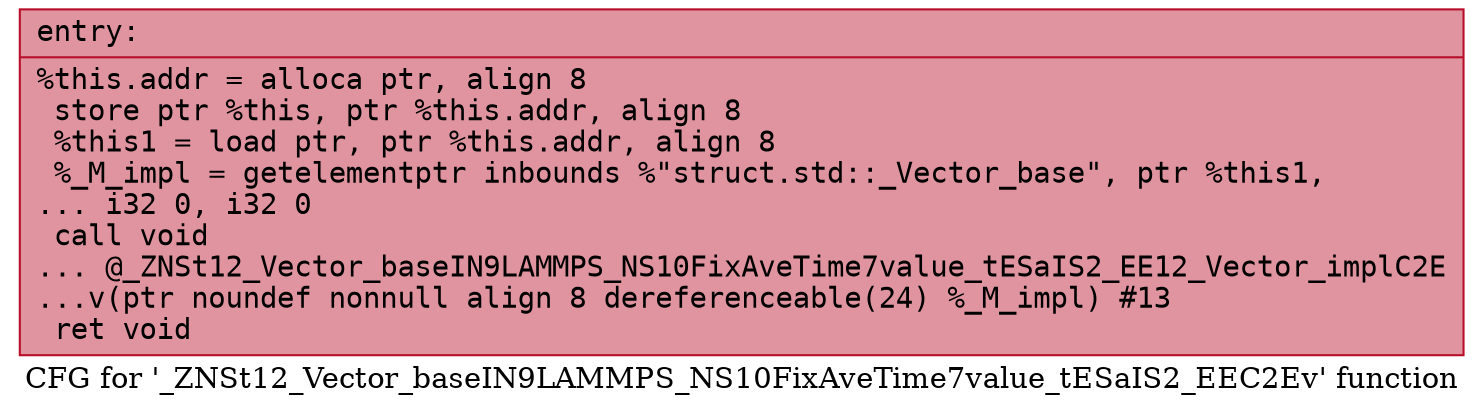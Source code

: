 digraph "CFG for '_ZNSt12_Vector_baseIN9LAMMPS_NS10FixAveTime7value_tESaIS2_EEC2Ev' function" {
	label="CFG for '_ZNSt12_Vector_baseIN9LAMMPS_NS10FixAveTime7value_tESaIS2_EEC2Ev' function";

	Node0x560f93c1e660 [shape=record,color="#b70d28ff", style=filled, fillcolor="#b70d2870" fontname="Courier",label="{entry:\l|  %this.addr = alloca ptr, align 8\l  store ptr %this, ptr %this.addr, align 8\l  %this1 = load ptr, ptr %this.addr, align 8\l  %_M_impl = getelementptr inbounds %\"struct.std::_Vector_base\", ptr %this1,\l... i32 0, i32 0\l  call void\l... @_ZNSt12_Vector_baseIN9LAMMPS_NS10FixAveTime7value_tESaIS2_EE12_Vector_implC2E\l...v(ptr noundef nonnull align 8 dereferenceable(24) %_M_impl) #13\l  ret void\l}"];
}
